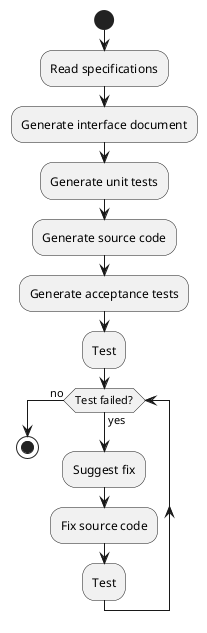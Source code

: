 @startuml

start

:Read specifications;
:Generate interface document;
:Generate unit tests;
:Generate source code;
:Generate acceptance tests;
:Test;
while (Test failed?) is (yes)
    :Suggest fix;
    :Fix source code;
    :Test;
endwhile (no)

stop

@enduml

